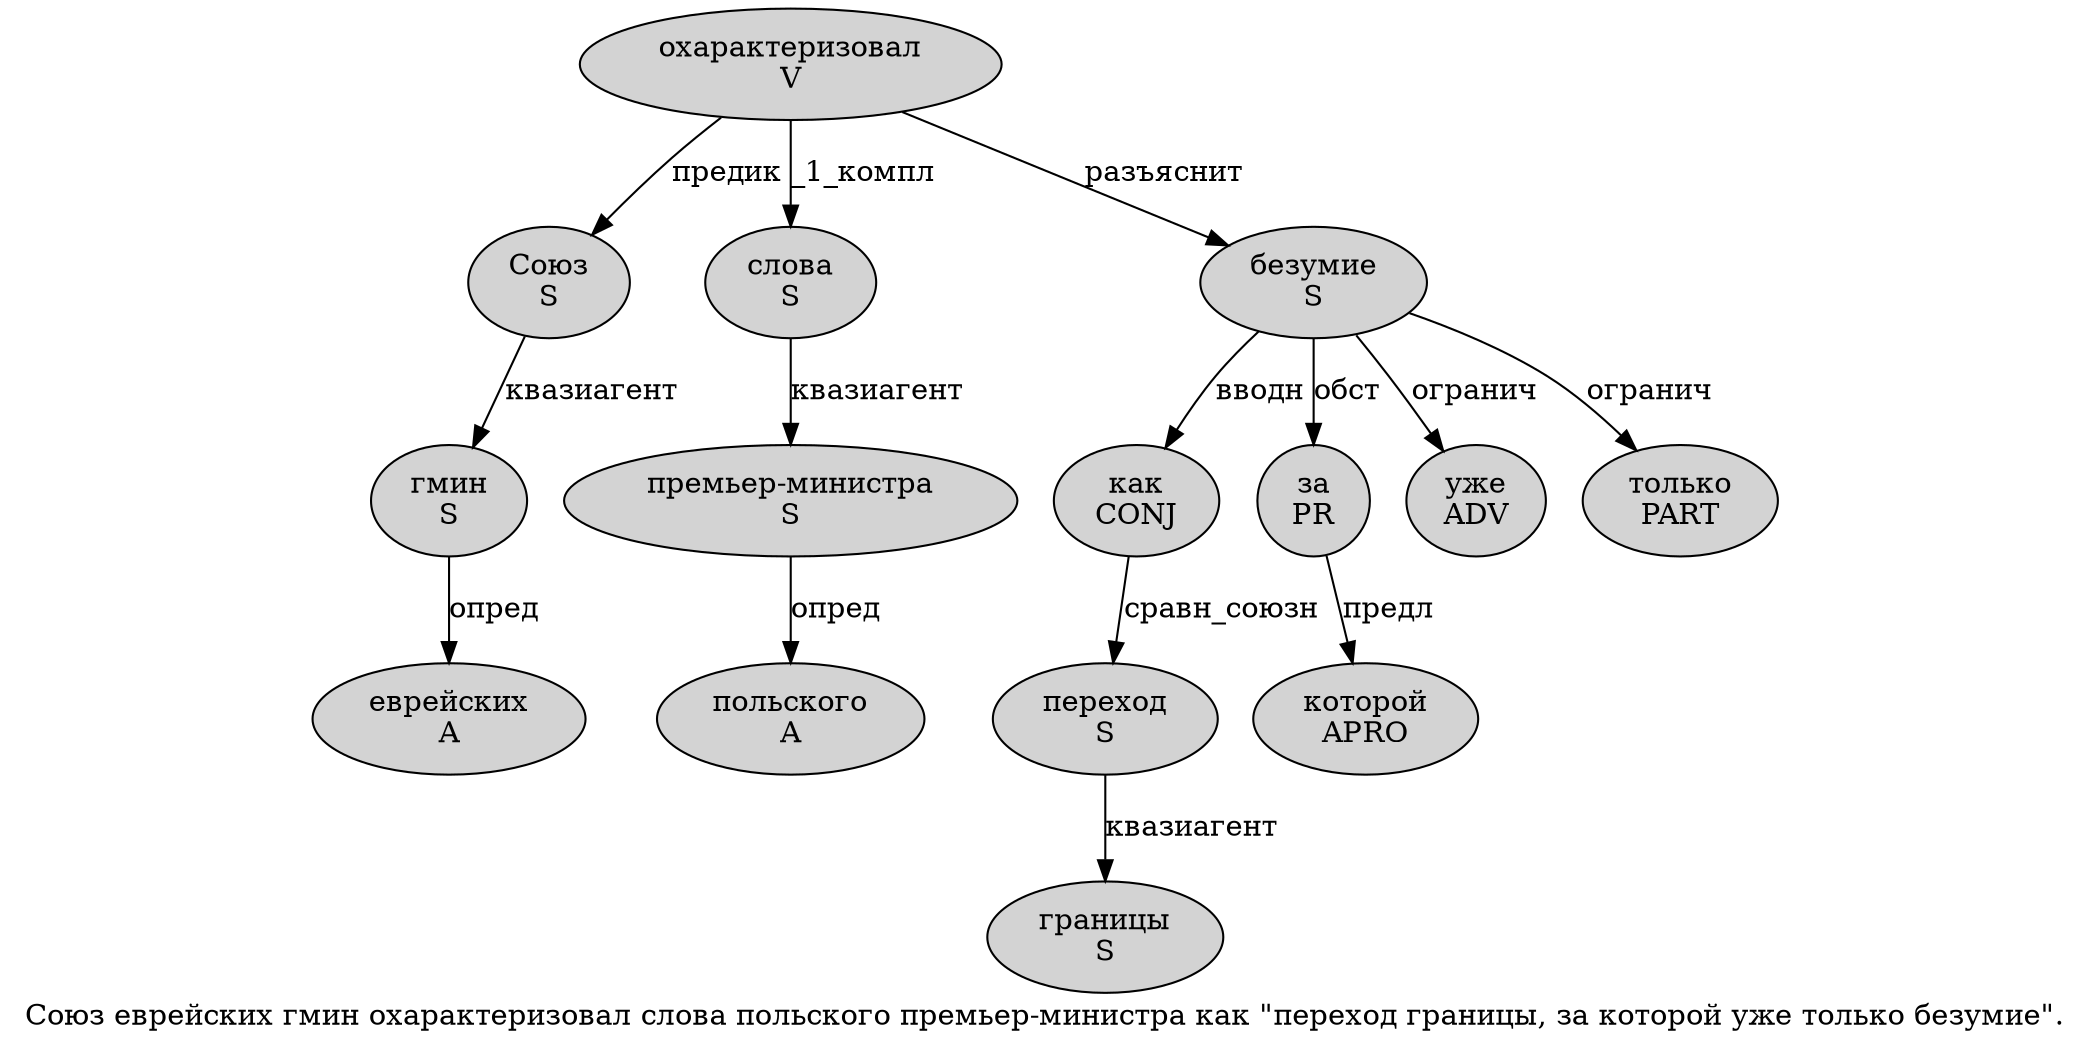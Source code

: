 digraph SENTENCE_301 {
	graph [label="Союз еврейских гмин охарактеризовал слова польского премьер-министра как \"переход границы, за которой уже только безумие\"."]
	node [style=filled]
		0 [label="Союз
S" color="" fillcolor=lightgray penwidth=1 shape=ellipse]
		1 [label="еврейских
A" color="" fillcolor=lightgray penwidth=1 shape=ellipse]
		2 [label="гмин
S" color="" fillcolor=lightgray penwidth=1 shape=ellipse]
		3 [label="охарактеризовал
V" color="" fillcolor=lightgray penwidth=1 shape=ellipse]
		4 [label="слова
S" color="" fillcolor=lightgray penwidth=1 shape=ellipse]
		5 [label="польского
A" color="" fillcolor=lightgray penwidth=1 shape=ellipse]
		6 [label="премьер-министра
S" color="" fillcolor=lightgray penwidth=1 shape=ellipse]
		7 [label="как
CONJ" color="" fillcolor=lightgray penwidth=1 shape=ellipse]
		9 [label="переход
S" color="" fillcolor=lightgray penwidth=1 shape=ellipse]
		10 [label="границы
S" color="" fillcolor=lightgray penwidth=1 shape=ellipse]
		12 [label="за
PR" color="" fillcolor=lightgray penwidth=1 shape=ellipse]
		13 [label="которой
APRO" color="" fillcolor=lightgray penwidth=1 shape=ellipse]
		14 [label="уже
ADV" color="" fillcolor=lightgray penwidth=1 shape=ellipse]
		15 [label="только
PART" color="" fillcolor=lightgray penwidth=1 shape=ellipse]
		16 [label="безумие
S" color="" fillcolor=lightgray penwidth=1 shape=ellipse]
			9 -> 10 [label="квазиагент"]
			3 -> 0 [label="предик"]
			3 -> 4 [label="_1_компл"]
			3 -> 16 [label="разъяснит"]
			16 -> 7 [label="вводн"]
			16 -> 12 [label="обст"]
			16 -> 14 [label="огранич"]
			16 -> 15 [label="огранич"]
			6 -> 5 [label="опред"]
			12 -> 13 [label="предл"]
			0 -> 2 [label="квазиагент"]
			7 -> 9 [label="сравн_союзн"]
			4 -> 6 [label="квазиагент"]
			2 -> 1 [label="опред"]
}